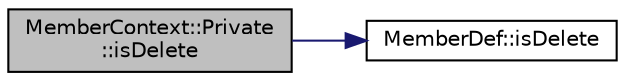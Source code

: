 digraph "MemberContext::Private::isDelete"
{
 // LATEX_PDF_SIZE
  edge [fontname="Helvetica",fontsize="10",labelfontname="Helvetica",labelfontsize="10"];
  node [fontname="Helvetica",fontsize="10",shape=record];
  rankdir="LR";
  Node1 [label="MemberContext::Private\l::isDelete",height=0.2,width=0.4,color="black", fillcolor="grey75", style="filled", fontcolor="black",tooltip=" "];
  Node1 -> Node2 [color="midnightblue",fontsize="10",style="solid",fontname="Helvetica"];
  Node2 [label="MemberDef::isDelete",height=0.2,width=0.4,color="black", fillcolor="white", style="filled",URL="$classMemberDef.html#a21681601f9f6a421ca2a174d17841d06",tooltip=" "];
}

